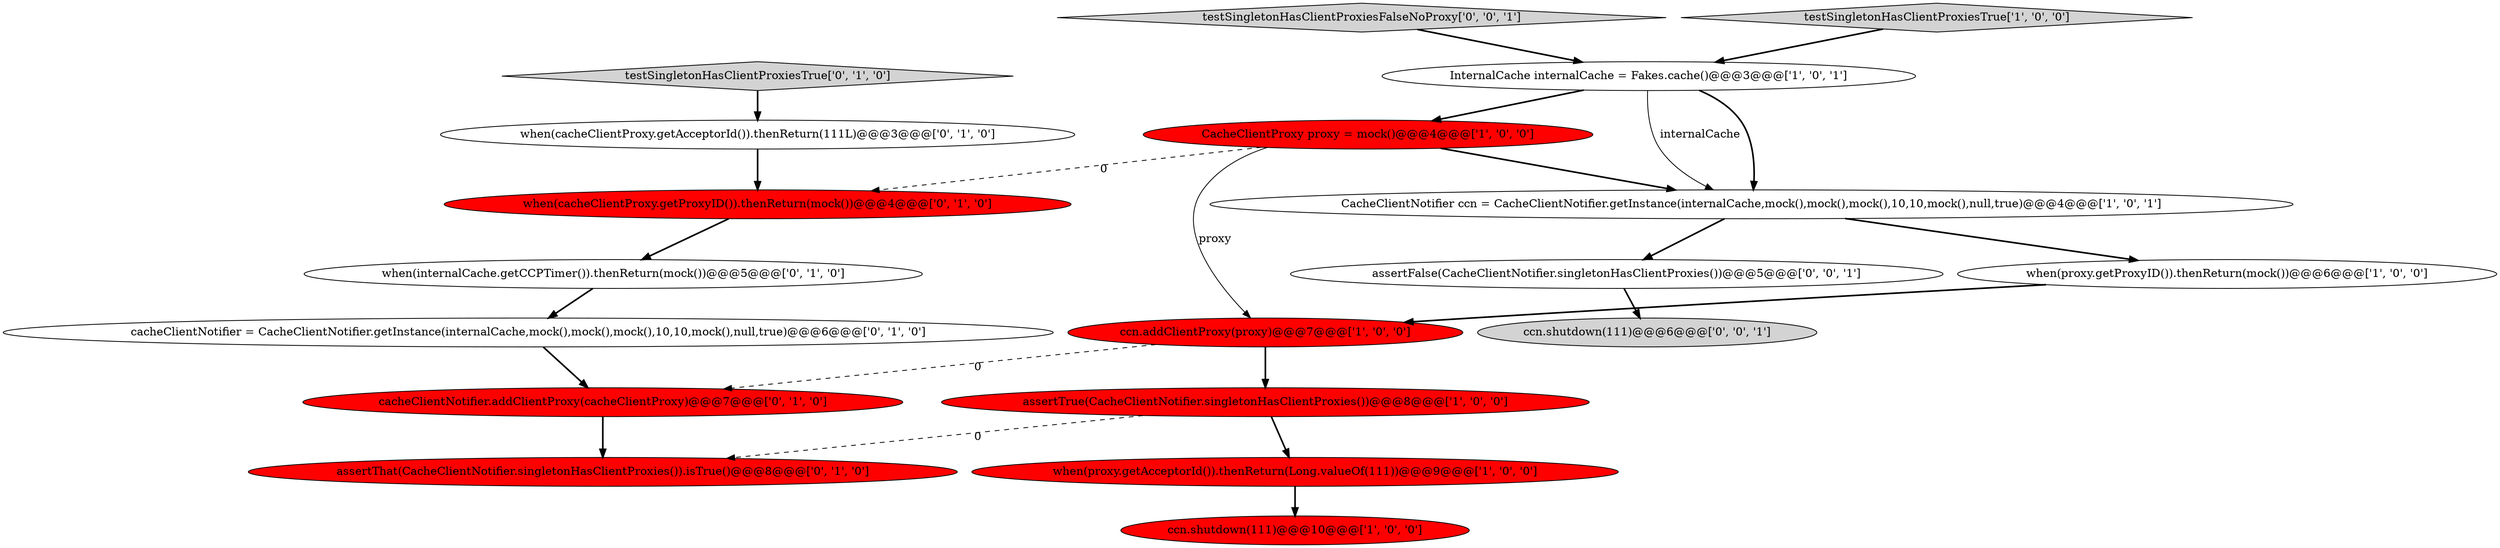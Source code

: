 digraph {
6 [style = filled, label = "CacheClientProxy proxy = mock()@@@4@@@['1', '0', '0']", fillcolor = red, shape = ellipse image = "AAA1AAABBB1BBB"];
12 [style = filled, label = "cacheClientNotifier.addClientProxy(cacheClientProxy)@@@7@@@['0', '1', '0']", fillcolor = red, shape = ellipse image = "AAA1AAABBB2BBB"];
7 [style = filled, label = "CacheClientNotifier ccn = CacheClientNotifier.getInstance(internalCache,mock(),mock(),mock(),10,10,mock(),null,true)@@@4@@@['1', '0', '1']", fillcolor = white, shape = ellipse image = "AAA0AAABBB1BBB"];
14 [style = filled, label = "cacheClientNotifier = CacheClientNotifier.getInstance(internalCache,mock(),mock(),mock(),10,10,mock(),null,true)@@@6@@@['0', '1', '0']", fillcolor = white, shape = ellipse image = "AAA0AAABBB2BBB"];
0 [style = filled, label = "ccn.addClientProxy(proxy)@@@7@@@['1', '0', '0']", fillcolor = red, shape = ellipse image = "AAA1AAABBB1BBB"];
5 [style = filled, label = "InternalCache internalCache = Fakes.cache()@@@3@@@['1', '0', '1']", fillcolor = white, shape = ellipse image = "AAA0AAABBB1BBB"];
3 [style = filled, label = "ccn.shutdown(111)@@@10@@@['1', '0', '0']", fillcolor = red, shape = ellipse image = "AAA1AAABBB1BBB"];
8 [style = filled, label = "when(proxy.getProxyID()).thenReturn(mock())@@@6@@@['1', '0', '0']", fillcolor = white, shape = ellipse image = "AAA0AAABBB1BBB"];
13 [style = filled, label = "assertThat(CacheClientNotifier.singletonHasClientProxies()).isTrue()@@@8@@@['0', '1', '0']", fillcolor = red, shape = ellipse image = "AAA1AAABBB2BBB"];
10 [style = filled, label = "when(internalCache.getCCPTimer()).thenReturn(mock())@@@5@@@['0', '1', '0']", fillcolor = white, shape = ellipse image = "AAA0AAABBB2BBB"];
18 [style = filled, label = "testSingletonHasClientProxiesFalseNoProxy['0', '0', '1']", fillcolor = lightgray, shape = diamond image = "AAA0AAABBB3BBB"];
2 [style = filled, label = "when(proxy.getAcceptorId()).thenReturn(Long.valueOf(111))@@@9@@@['1', '0', '0']", fillcolor = red, shape = ellipse image = "AAA1AAABBB1BBB"];
15 [style = filled, label = "testSingletonHasClientProxiesTrue['0', '1', '0']", fillcolor = lightgray, shape = diamond image = "AAA0AAABBB2BBB"];
17 [style = filled, label = "ccn.shutdown(111)@@@6@@@['0', '0', '1']", fillcolor = lightgray, shape = ellipse image = "AAA0AAABBB3BBB"];
9 [style = filled, label = "when(cacheClientProxy.getProxyID()).thenReturn(mock())@@@4@@@['0', '1', '0']", fillcolor = red, shape = ellipse image = "AAA1AAABBB2BBB"];
11 [style = filled, label = "when(cacheClientProxy.getAcceptorId()).thenReturn(111L)@@@3@@@['0', '1', '0']", fillcolor = white, shape = ellipse image = "AAA0AAABBB2BBB"];
1 [style = filled, label = "testSingletonHasClientProxiesTrue['1', '0', '0']", fillcolor = lightgray, shape = diamond image = "AAA0AAABBB1BBB"];
16 [style = filled, label = "assertFalse(CacheClientNotifier.singletonHasClientProxies())@@@5@@@['0', '0', '1']", fillcolor = white, shape = ellipse image = "AAA0AAABBB3BBB"];
4 [style = filled, label = "assertTrue(CacheClientNotifier.singletonHasClientProxies())@@@8@@@['1', '0', '0']", fillcolor = red, shape = ellipse image = "AAA1AAABBB1BBB"];
1->5 [style = bold, label=""];
10->14 [style = bold, label=""];
5->7 [style = solid, label="internalCache"];
2->3 [style = bold, label=""];
6->0 [style = solid, label="proxy"];
6->9 [style = dashed, label="0"];
4->2 [style = bold, label=""];
16->17 [style = bold, label=""];
9->10 [style = bold, label=""];
0->12 [style = dashed, label="0"];
7->8 [style = bold, label=""];
11->9 [style = bold, label=""];
8->0 [style = bold, label=""];
12->13 [style = bold, label=""];
5->6 [style = bold, label=""];
15->11 [style = bold, label=""];
0->4 [style = bold, label=""];
18->5 [style = bold, label=""];
14->12 [style = bold, label=""];
7->16 [style = bold, label=""];
5->7 [style = bold, label=""];
6->7 [style = bold, label=""];
4->13 [style = dashed, label="0"];
}
